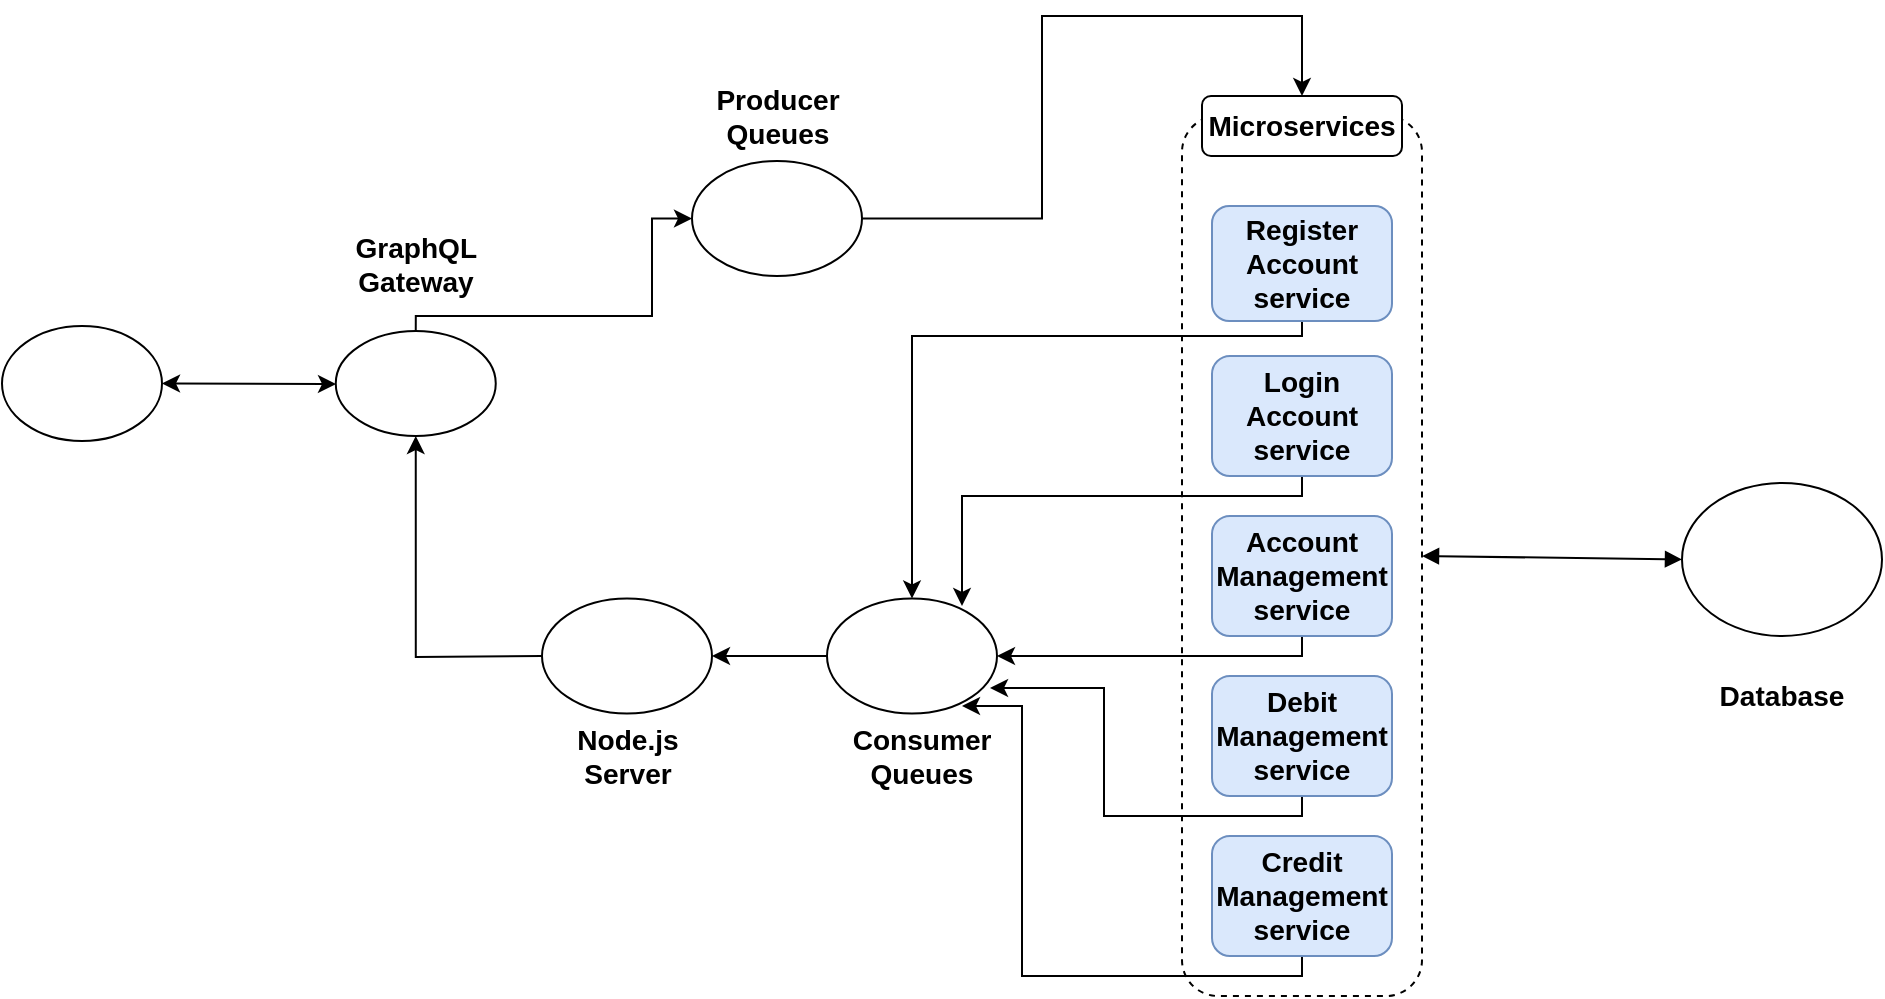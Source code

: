 <mxfile version="15.0.6" type="device"><diagram id="V6OoPY92J1f1F0S3Vkc1" name="Page-1"><mxGraphModel dx="868" dy="1582" grid="1" gridSize="10" guides="1" tooltips="1" connect="0" arrows="1" fold="1" page="1" pageScale="1" pageWidth="850" pageHeight="1100" math="0" shadow="0"><root><mxCell id="0"/><mxCell id="1" parent="0"/><mxCell id="d-t_Jn-KoamVpyIUlIRO-39" style="edgeStyle=orthogonalEdgeStyle;rounded=0;orthogonalLoop=1;jettySize=auto;html=1;entryX=0;entryY=0.5;entryDx=0;entryDy=0;" parent="1" source="d-t_Jn-KoamVpyIUlIRO-6" target="d-t_Jn-KoamVpyIUlIRO-35" edge="1"><mxGeometry relative="1" as="geometry"><Array as="points"><mxPoint x="287" y="130"/><mxPoint x="405" y="130"/><mxPoint x="405" y="81"/></Array></mxGeometry></mxCell><mxCell id="d-t_Jn-KoamVpyIUlIRO-6" value="" style="ellipse;whiteSpace=wrap;html=1;" parent="1" vertex="1"><mxGeometry x="246.88" y="137.5" width="80" height="52.5" as="geometry"/></mxCell><mxCell id="d-t_Jn-KoamVpyIUlIRO-10" value="&lt;h3&gt;GraphQL Gateway&lt;/h3&gt;" style="text;html=1;strokeColor=none;fillColor=none;align=center;verticalAlign=middle;whiteSpace=wrap;rounded=0;" parent="1" vertex="1"><mxGeometry x="266.88" y="93.75" width="40" height="20" as="geometry"/></mxCell><mxCell id="d-t_Jn-KoamVpyIUlIRO-13" style="edgeStyle=orthogonalEdgeStyle;rounded=0;orthogonalLoop=1;jettySize=auto;html=1;" parent="1" target="d-t_Jn-KoamVpyIUlIRO-6" edge="1"><mxGeometry relative="1" as="geometry"><mxPoint x="350" y="300" as="sourcePoint"/></mxGeometry></mxCell><mxCell id="d-t_Jn-KoamVpyIUlIRO-16" value="" style="rounded=1;whiteSpace=wrap;html=1;dashed=1;" parent="1" vertex="1"><mxGeometry x="670" y="30" width="120" height="440" as="geometry"/></mxCell><mxCell id="d-t_Jn-KoamVpyIUlIRO-79" style="edgeStyle=orthogonalEdgeStyle;rounded=0;orthogonalLoop=1;jettySize=auto;html=1;" parent="1" source="d-t_Jn-KoamVpyIUlIRO-17" target="d-t_Jn-KoamVpyIUlIRO-71" edge="1"><mxGeometry relative="1" as="geometry"><Array as="points"><mxPoint x="730" y="140"/><mxPoint x="535" y="140"/></Array></mxGeometry></mxCell><mxCell id="d-t_Jn-KoamVpyIUlIRO-17" value="&lt;h3&gt;Register Account service&lt;/h3&gt;" style="rounded=1;whiteSpace=wrap;html=1;fillColor=#dae8fc;strokeColor=#6c8ebf;" parent="1" vertex="1"><mxGeometry x="685" y="75" width="90" height="57.5" as="geometry"/></mxCell><mxCell id="d-t_Jn-KoamVpyIUlIRO-81" style="edgeStyle=orthogonalEdgeStyle;rounded=0;orthogonalLoop=1;jettySize=auto;html=1;entryX=1;entryY=0;entryDx=0;entryDy=0;" parent="1" source="d-t_Jn-KoamVpyIUlIRO-20" target="d-t_Jn-KoamVpyIUlIRO-72" edge="1"><mxGeometry relative="1" as="geometry"><Array as="points"><mxPoint x="730" y="220"/><mxPoint x="560" y="220"/></Array></mxGeometry></mxCell><mxCell id="d-t_Jn-KoamVpyIUlIRO-20" value="&lt;h3&gt;Login Account service&lt;/h3&gt;" style="rounded=1;whiteSpace=wrap;html=1;fillColor=#dae8fc;strokeColor=#6c8ebf;" parent="1" vertex="1"><mxGeometry x="685" y="150" width="90" height="60" as="geometry"/></mxCell><mxCell id="d-t_Jn-KoamVpyIUlIRO-82" style="edgeStyle=orthogonalEdgeStyle;rounded=0;orthogonalLoop=1;jettySize=auto;html=1;entryX=1;entryY=0.5;entryDx=0;entryDy=0;" parent="1" source="d-t_Jn-KoamVpyIUlIRO-21" target="d-t_Jn-KoamVpyIUlIRO-71" edge="1"><mxGeometry relative="1" as="geometry"><Array as="points"><mxPoint x="730" y="300"/></Array></mxGeometry></mxCell><mxCell id="d-t_Jn-KoamVpyIUlIRO-21" value="&lt;h3&gt;Account Management service&lt;/h3&gt;" style="rounded=1;whiteSpace=wrap;html=1;fillColor=#dae8fc;strokeColor=#6c8ebf;" parent="1" vertex="1"><mxGeometry x="685" y="230" width="90" height="60" as="geometry"/></mxCell><mxCell id="d-t_Jn-KoamVpyIUlIRO-83" style="edgeStyle=orthogonalEdgeStyle;rounded=0;orthogonalLoop=1;jettySize=auto;html=1;entryX=0.959;entryY=0.778;entryDx=0;entryDy=0;entryPerimeter=0;" parent="1" source="d-t_Jn-KoamVpyIUlIRO-22" target="d-t_Jn-KoamVpyIUlIRO-71" edge="1"><mxGeometry relative="1" as="geometry"><Array as="points"><mxPoint x="730" y="380"/><mxPoint x="631" y="380"/><mxPoint x="631" y="316"/></Array></mxGeometry></mxCell><mxCell id="d-t_Jn-KoamVpyIUlIRO-22" value="&lt;h3&gt;Debit Management service&lt;/h3&gt;" style="rounded=1;whiteSpace=wrap;html=1;fillColor=#dae8fc;strokeColor=#6c8ebf;" parent="1" vertex="1"><mxGeometry x="685" y="310" width="90" height="60" as="geometry"/></mxCell><mxCell id="d-t_Jn-KoamVpyIUlIRO-86" style="edgeStyle=orthogonalEdgeStyle;rounded=0;orthogonalLoop=1;jettySize=auto;html=1;entryX=1;entryY=1;entryDx=0;entryDy=0;" parent="1" source="d-t_Jn-KoamVpyIUlIRO-24" target="d-t_Jn-KoamVpyIUlIRO-72" edge="1"><mxGeometry relative="1" as="geometry"><Array as="points"><mxPoint x="730" y="460"/><mxPoint x="590" y="460"/><mxPoint x="590" y="325"/></Array></mxGeometry></mxCell><mxCell id="d-t_Jn-KoamVpyIUlIRO-24" value="&lt;h3&gt;Credit Management service&lt;/h3&gt;" style="rounded=1;whiteSpace=wrap;html=1;fillColor=#dae8fc;strokeColor=#6c8ebf;" parent="1" vertex="1"><mxGeometry x="685" y="390" width="90" height="60" as="geometry"/></mxCell><mxCell id="d-t_Jn-KoamVpyIUlIRO-52" style="edgeStyle=orthogonalEdgeStyle;rounded=0;orthogonalLoop=1;jettySize=auto;html=1;entryX=0.5;entryY=0;entryDx=0;entryDy=0;" parent="1" source="d-t_Jn-KoamVpyIUlIRO-35" target="d-t_Jn-KoamVpyIUlIRO-51" edge="1"><mxGeometry relative="1" as="geometry"><Array as="points"><mxPoint x="600" y="81"/><mxPoint x="600" y="-20"/><mxPoint x="730" y="-20"/></Array></mxGeometry></mxCell><mxCell id="d-t_Jn-KoamVpyIUlIRO-35" value="" style="ellipse;whiteSpace=wrap;html=1;" parent="1" vertex="1"><mxGeometry x="425" y="52.5" width="85" height="57.5" as="geometry"/></mxCell><mxCell id="d-t_Jn-KoamVpyIUlIRO-36" value="" style="shape=image;imageAspect=0;aspect=fixed;verticalLabelPosition=bottom;verticalAlign=top;image=https://upload.wikimedia.org/wikipedia/commons/thumb/1/17/GraphQL_Logo.svg/1200px-GraphQL_Logo.svg.png;" parent="1" vertex="1"><mxGeometry x="263.76" y="140.63" width="46.25" height="46.25" as="geometry"/></mxCell><mxCell id="d-t_Jn-KoamVpyIUlIRO-37" value="" style="shape=image;imageAspect=0;aspect=fixed;verticalLabelPosition=bottom;verticalAlign=top;image=https://jpadilla.github.io/rabbitmqapp/assets/img/icon.png;" parent="1" vertex="1"><mxGeometry x="442.5" y="56.25" width="50" height="50" as="geometry"/></mxCell><mxCell id="d-t_Jn-KoamVpyIUlIRO-51" value="" style="rounded=1;whiteSpace=wrap;html=1;fontStyle=1" parent="1" vertex="1"><mxGeometry x="680" y="20" width="100" height="30" as="geometry"/></mxCell><mxCell id="d-t_Jn-KoamVpyIUlIRO-65" value="" style="ellipse;whiteSpace=wrap;html=1;" parent="1" vertex="1"><mxGeometry x="350" y="271.25" width="85" height="57.5" as="geometry"/></mxCell><mxCell id="d-t_Jn-KoamVpyIUlIRO-69" value="" style="shape=image;imageAspect=0;aspect=fixed;verticalLabelPosition=bottom;verticalAlign=top;strokeColor=#000000;image=https://firebearstudio.com/blog/wp-content/uploads/2015/10/Node-e1443953851722.png;" parent="1" vertex="1"><mxGeometry x="362.07" y="275" width="60.87" height="50" as="geometry"/></mxCell><mxCell id="d-t_Jn-KoamVpyIUlIRO-73" style="edgeStyle=orthogonalEdgeStyle;rounded=0;orthogonalLoop=1;jettySize=auto;html=1;exitX=0;exitY=0.5;exitDx=0;exitDy=0;entryX=1;entryY=0.5;entryDx=0;entryDy=0;" parent="1" source="d-t_Jn-KoamVpyIUlIRO-71" target="d-t_Jn-KoamVpyIUlIRO-65" edge="1"><mxGeometry relative="1" as="geometry"/></mxCell><mxCell id="d-t_Jn-KoamVpyIUlIRO-71" value="" style="ellipse;whiteSpace=wrap;html=1;" parent="1" vertex="1"><mxGeometry x="492.5" y="271.25" width="85" height="57.5" as="geometry"/></mxCell><mxCell id="d-t_Jn-KoamVpyIUlIRO-72" value="" style="shape=image;imageAspect=0;aspect=fixed;verticalLabelPosition=bottom;verticalAlign=top;image=https://jpadilla.github.io/rabbitmqapp/assets/img/icon.png;" parent="1" vertex="1"><mxGeometry x="510" y="275" width="50" height="50" as="geometry"/></mxCell><mxCell id="d-t_Jn-KoamVpyIUlIRO-76" value="&lt;h3&gt;Node.js Server&lt;/h3&gt;" style="text;html=1;strokeColor=none;fillColor=none;align=center;verticalAlign=middle;whiteSpace=wrap;rounded=0;fontStyle=1" parent="1" vertex="1"><mxGeometry x="372.5" y="340" width="40" height="20" as="geometry"/></mxCell><mxCell id="d-t_Jn-KoamVpyIUlIRO-77" value="&lt;h3&gt;Producer Queues&lt;/h3&gt;" style="text;html=1;strokeColor=none;fillColor=none;align=center;verticalAlign=middle;whiteSpace=wrap;rounded=0;fontStyle=1" parent="1" vertex="1"><mxGeometry x="447.5" y="20" width="40" height="20" as="geometry"/></mxCell><mxCell id="d-t_Jn-KoamVpyIUlIRO-78" value="&lt;h3&gt;Consumer Queues&lt;/h3&gt;" style="text;html=1;strokeColor=none;fillColor=none;align=center;verticalAlign=middle;whiteSpace=wrap;rounded=0;fontStyle=1" parent="1" vertex="1"><mxGeometry x="520" y="340" width="40" height="20" as="geometry"/></mxCell><mxCell id="d-t_Jn-KoamVpyIUlIRO-87" value="&lt;h3&gt;Microservices&lt;/h3&gt;" style="text;html=1;strokeColor=none;fillColor=none;align=center;verticalAlign=middle;whiteSpace=wrap;rounded=0;" parent="1" vertex="1"><mxGeometry x="710" y="27.5" width="40" height="15" as="geometry"/></mxCell><mxCell id="d-t_Jn-KoamVpyIUlIRO-93" value="" style="ellipse;whiteSpace=wrap;html=1;strokeColor=#000000;" parent="1" vertex="1"><mxGeometry x="920" y="213.44" width="100" height="76.56" as="geometry"/></mxCell><mxCell id="d-t_Jn-KoamVpyIUlIRO-97" value="" style="endArrow=block;startArrow=block;endFill=1;startFill=1;html=1;exitX=1;exitY=0.5;exitDx=0;exitDy=0;entryX=0;entryY=0.5;entryDx=0;entryDy=0;" parent="1" source="d-t_Jn-KoamVpyIUlIRO-16" target="d-t_Jn-KoamVpyIUlIRO-93" edge="1"><mxGeometry width="160" relative="1" as="geometry"><mxPoint x="890" y="310" as="sourcePoint"/><mxPoint x="1050" y="310" as="targetPoint"/></mxGeometry></mxCell><mxCell id="d-t_Jn-KoamVpyIUlIRO-98" value="" style="shape=image;imageAspect=0;aspect=fixed;verticalLabelPosition=bottom;verticalAlign=top;strokeColor=#000000;image=https://logonoid.com/images/postgresql-logo.png;" parent="1" vertex="1"><mxGeometry x="941.6" y="220.16" width="56.81" height="63.12" as="geometry"/></mxCell><mxCell id="d-t_Jn-KoamVpyIUlIRO-99" value="&lt;h3&gt;Database&lt;/h3&gt;" style="text;html=1;strokeColor=none;fillColor=none;align=center;verticalAlign=middle;whiteSpace=wrap;rounded=0;fontStyle=1" parent="1" vertex="1"><mxGeometry x="950" y="310" width="40" height="20" as="geometry"/></mxCell><mxCell id="d-t_Jn-KoamVpyIUlIRO-108" value="" style="ellipse;whiteSpace=wrap;html=1;strokeColor=#000000;" parent="1" vertex="1"><mxGeometry x="80" y="134.99" width="80" height="57.5" as="geometry"/></mxCell><mxCell id="d-t_Jn-KoamVpyIUlIRO-111" value="" style="shape=image;imageAspect=0;aspect=fixed;verticalLabelPosition=bottom;verticalAlign=top;strokeColor=#000000;image=https://static.vecteezy.com/system/resources/previews/000/550/731/original/user-icon-vector.jpg;" parent="1" vertex="1"><mxGeometry x="100" y="144.06" width="39.37" height="39.37" as="geometry"/></mxCell><mxCell id="d-t_Jn-KoamVpyIUlIRO-113" value="" style="endArrow=classic;startArrow=classic;html=1;exitX=1;exitY=0.5;exitDx=0;exitDy=0;" parent="1" source="d-t_Jn-KoamVpyIUlIRO-108" edge="1"><mxGeometry width="50" height="50" relative="1" as="geometry"><mxPoint x="460" y="200" as="sourcePoint"/><mxPoint x="247" y="164" as="targetPoint"/></mxGeometry></mxCell></root></mxGraphModel></diagram></mxfile>